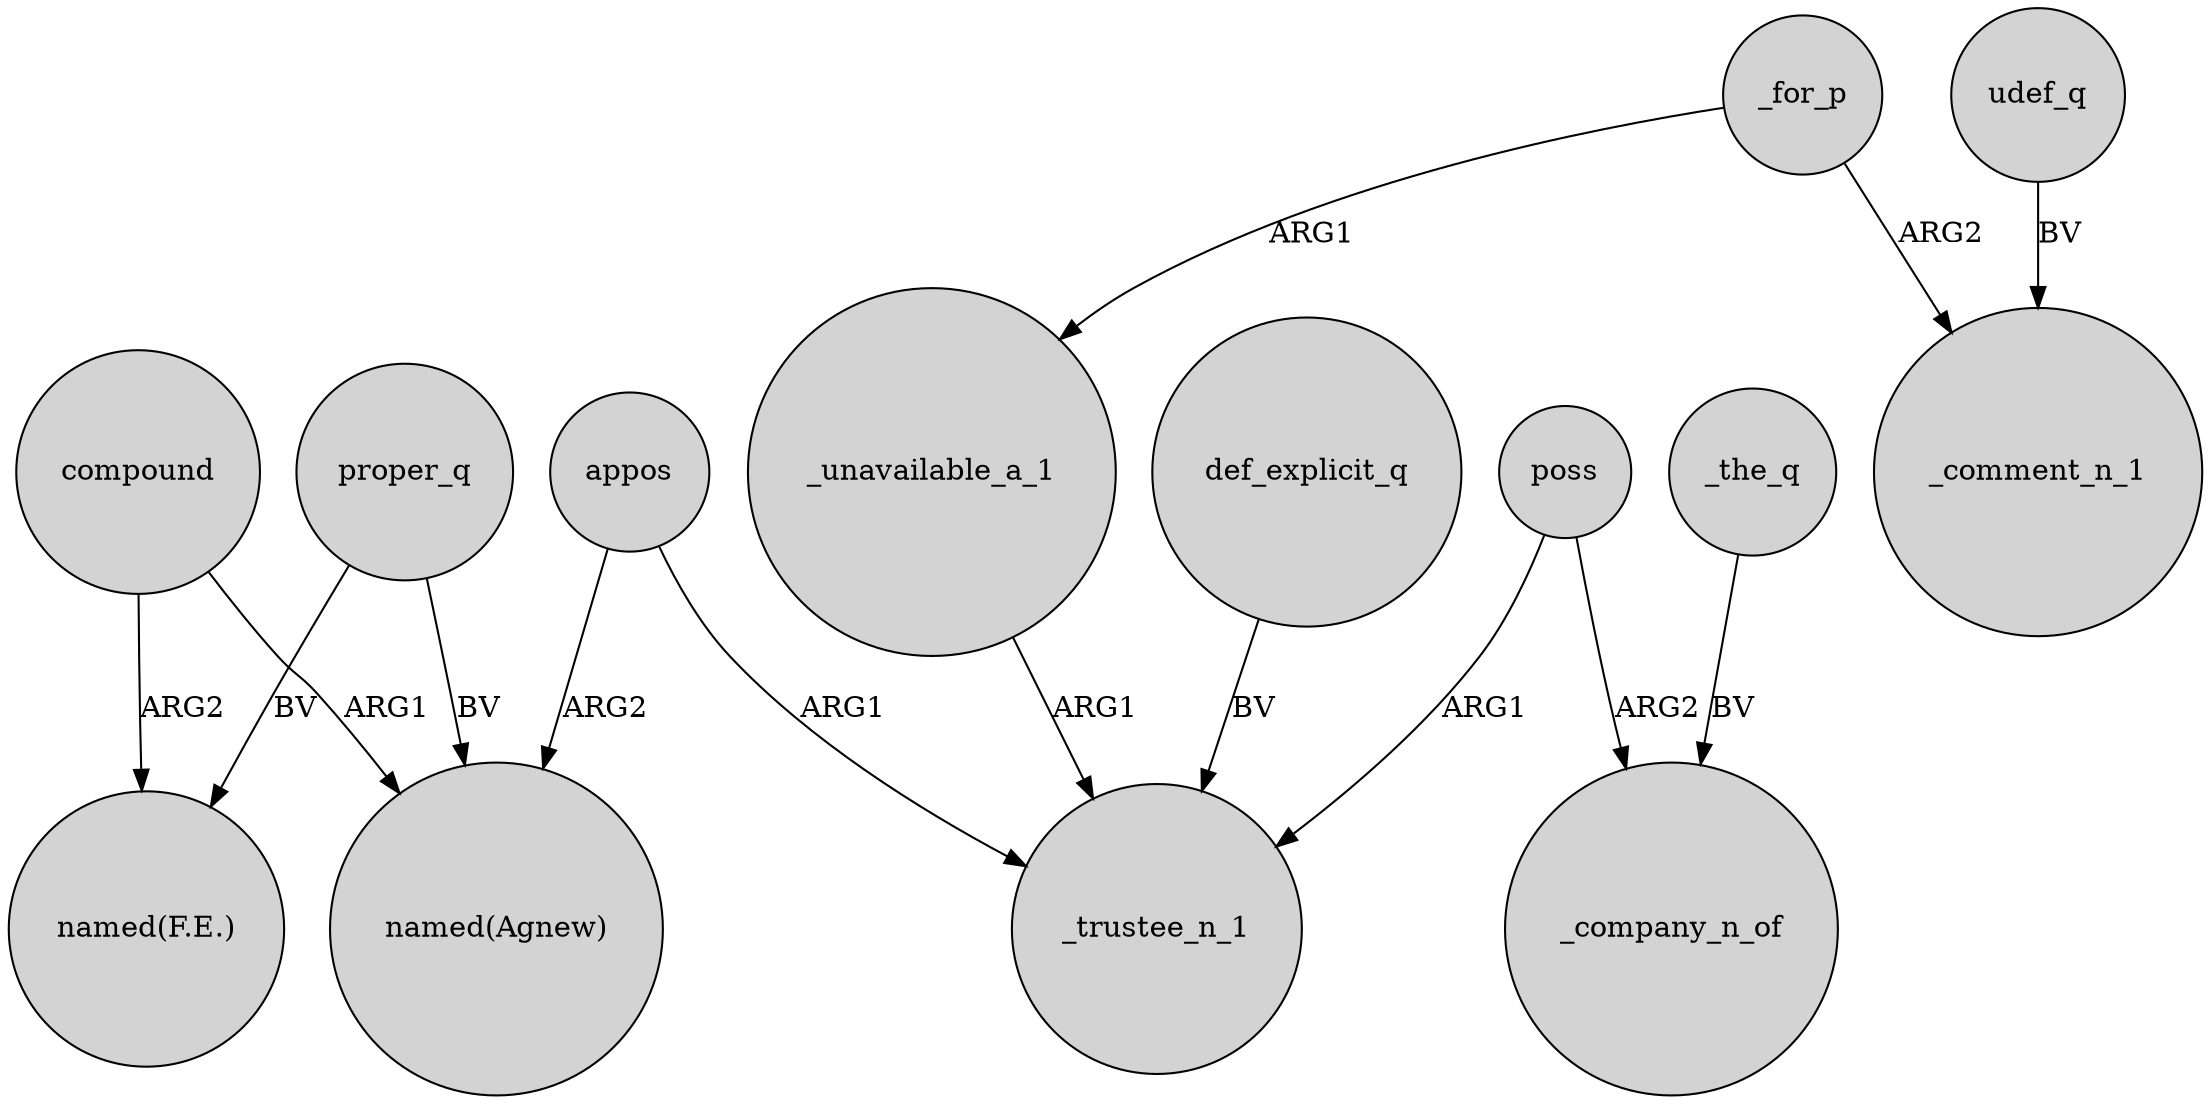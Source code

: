 digraph {
	node [shape=circle style=filled]
	compound -> "named(F.E.)" [label=ARG2]
	proper_q -> "named(F.E.)" [label=BV]
	_for_p -> _comment_n_1 [label=ARG2]
	poss -> _company_n_of [label=ARG2]
	_for_p -> _unavailable_a_1 [label=ARG1]
	poss -> _trustee_n_1 [label=ARG1]
	appos -> "named(Agnew)" [label=ARG2]
	_unavailable_a_1 -> _trustee_n_1 [label=ARG1]
	compound -> "named(Agnew)" [label=ARG1]
	_the_q -> _company_n_of [label=BV]
	def_explicit_q -> _trustee_n_1 [label=BV]
	proper_q -> "named(Agnew)" [label=BV]
	udef_q -> _comment_n_1 [label=BV]
	appos -> _trustee_n_1 [label=ARG1]
}
